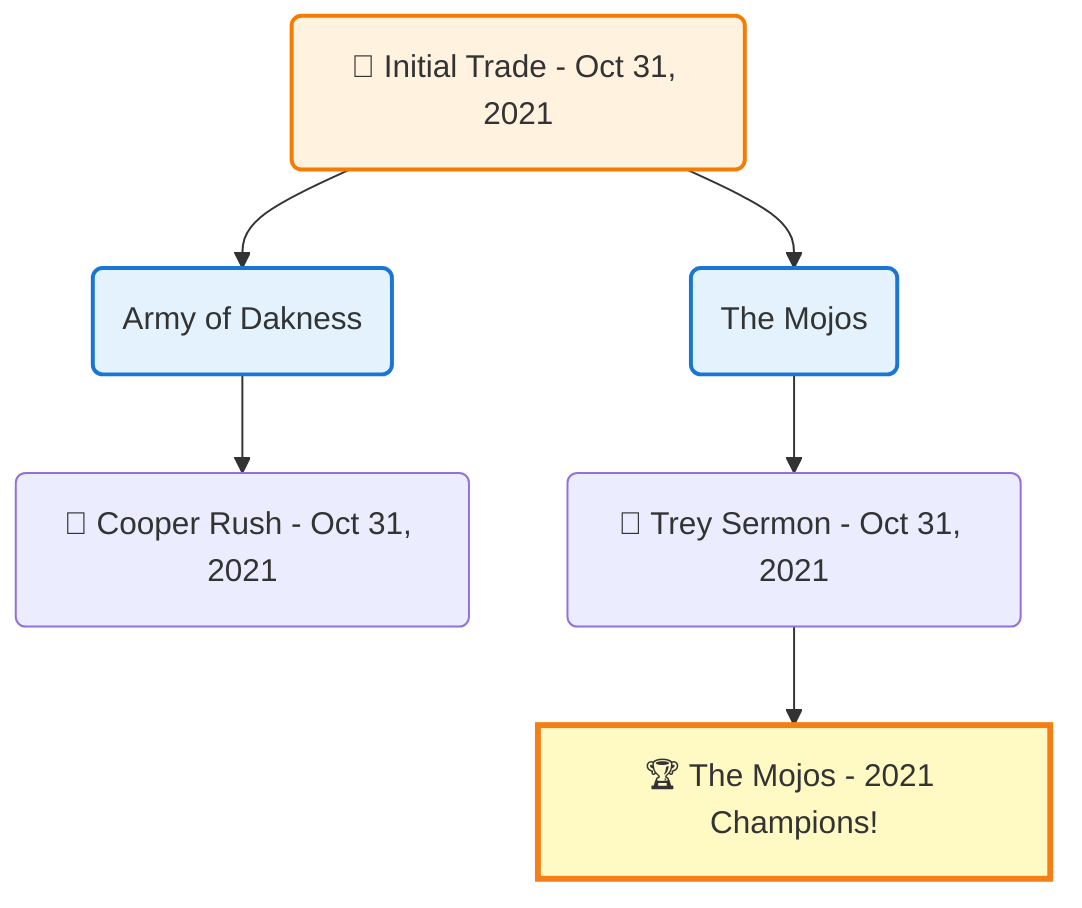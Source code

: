 flowchart TD

    TRADE_MAIN("🔄 Initial Trade - Oct 31, 2021")
    TEAM_1("Army of Dakness")
    TEAM_2("The Mojos")
    NODE_414e4a70-5ee7-4280-ad85-637eeb040219("🔄 Cooper Rush - Oct 31, 2021")
    NODE_e8ac3fdf-4a62-48c9-91dd-fd7ca2542000("🔄 Trey Sermon - Oct 31, 2021")
    CHAMP_bbe2d0ad-54cf-4c22-be82-b2a5f262a157_2021["🏆 The Mojos - 2021 Champions!"]

    TRADE_MAIN --> TEAM_1
    TRADE_MAIN --> TEAM_2
    TEAM_1 --> NODE_414e4a70-5ee7-4280-ad85-637eeb040219
    TEAM_2 --> NODE_e8ac3fdf-4a62-48c9-91dd-fd7ca2542000
    NODE_e8ac3fdf-4a62-48c9-91dd-fd7ca2542000 --> CHAMP_bbe2d0ad-54cf-4c22-be82-b2a5f262a157_2021

    %% Node styling
    classDef teamNode fill:#e3f2fd,stroke:#1976d2,stroke-width:2px
    classDef tradeNode fill:#fff3e0,stroke:#f57c00,stroke-width:2px
    classDef playerNode fill:#f3e5f5,stroke:#7b1fa2,stroke-width:1px
    classDef nonRootPlayerNode fill:#f5f5f5,stroke:#757575,stroke-width:1px
    classDef endNode fill:#ffebee,stroke:#c62828,stroke-width:2px
    classDef waiverNode fill:#e8f5e8,stroke:#388e3c,stroke-width:2px
    classDef championshipNode fill:#fff9c4,stroke:#f57f17,stroke-width:3px

    class TEAM_1,TEAM_2 teamNode
    class CHAMP_bbe2d0ad-54cf-4c22-be82-b2a5f262a157_2021 championshipNode
    class TRADE_MAIN tradeNode